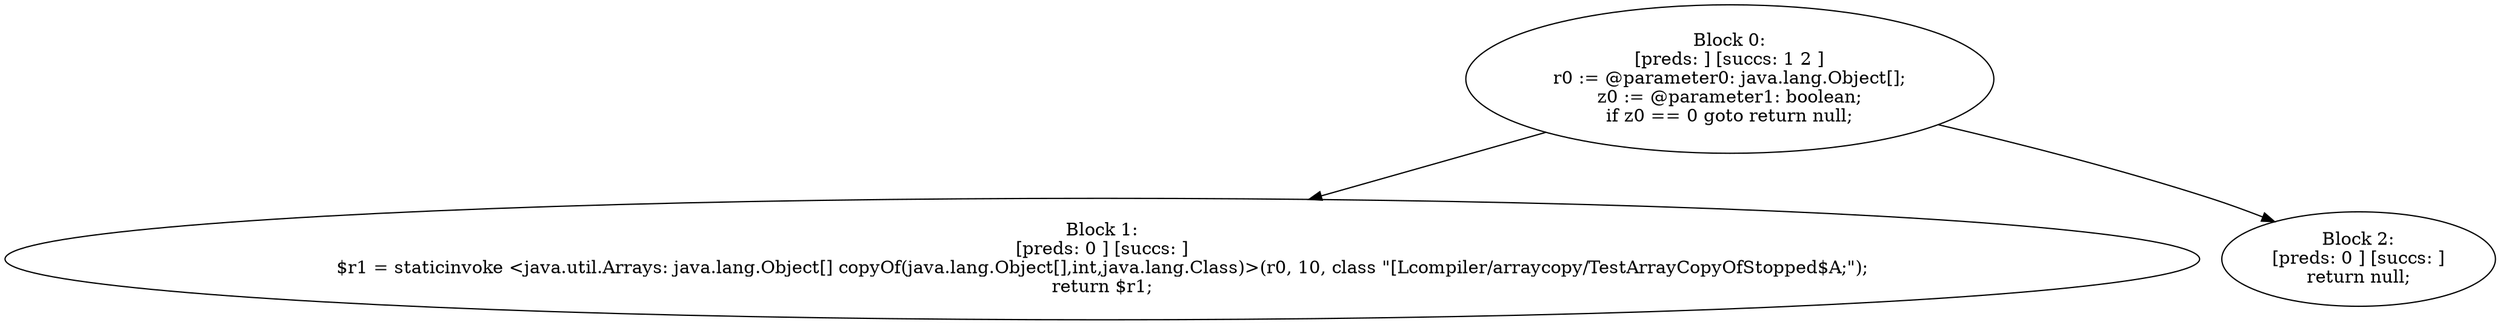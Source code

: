 digraph "unitGraph" {
    "Block 0:
[preds: ] [succs: 1 2 ]
r0 := @parameter0: java.lang.Object[];
z0 := @parameter1: boolean;
if z0 == 0 goto return null;
"
    "Block 1:
[preds: 0 ] [succs: ]
$r1 = staticinvoke <java.util.Arrays: java.lang.Object[] copyOf(java.lang.Object[],int,java.lang.Class)>(r0, 10, class \"[Lcompiler/arraycopy/TestArrayCopyOfStopped$A;\");
return $r1;
"
    "Block 2:
[preds: 0 ] [succs: ]
return null;
"
    "Block 0:
[preds: ] [succs: 1 2 ]
r0 := @parameter0: java.lang.Object[];
z0 := @parameter1: boolean;
if z0 == 0 goto return null;
"->"Block 1:
[preds: 0 ] [succs: ]
$r1 = staticinvoke <java.util.Arrays: java.lang.Object[] copyOf(java.lang.Object[],int,java.lang.Class)>(r0, 10, class \"[Lcompiler/arraycopy/TestArrayCopyOfStopped$A;\");
return $r1;
";
    "Block 0:
[preds: ] [succs: 1 2 ]
r0 := @parameter0: java.lang.Object[];
z0 := @parameter1: boolean;
if z0 == 0 goto return null;
"->"Block 2:
[preds: 0 ] [succs: ]
return null;
";
}
